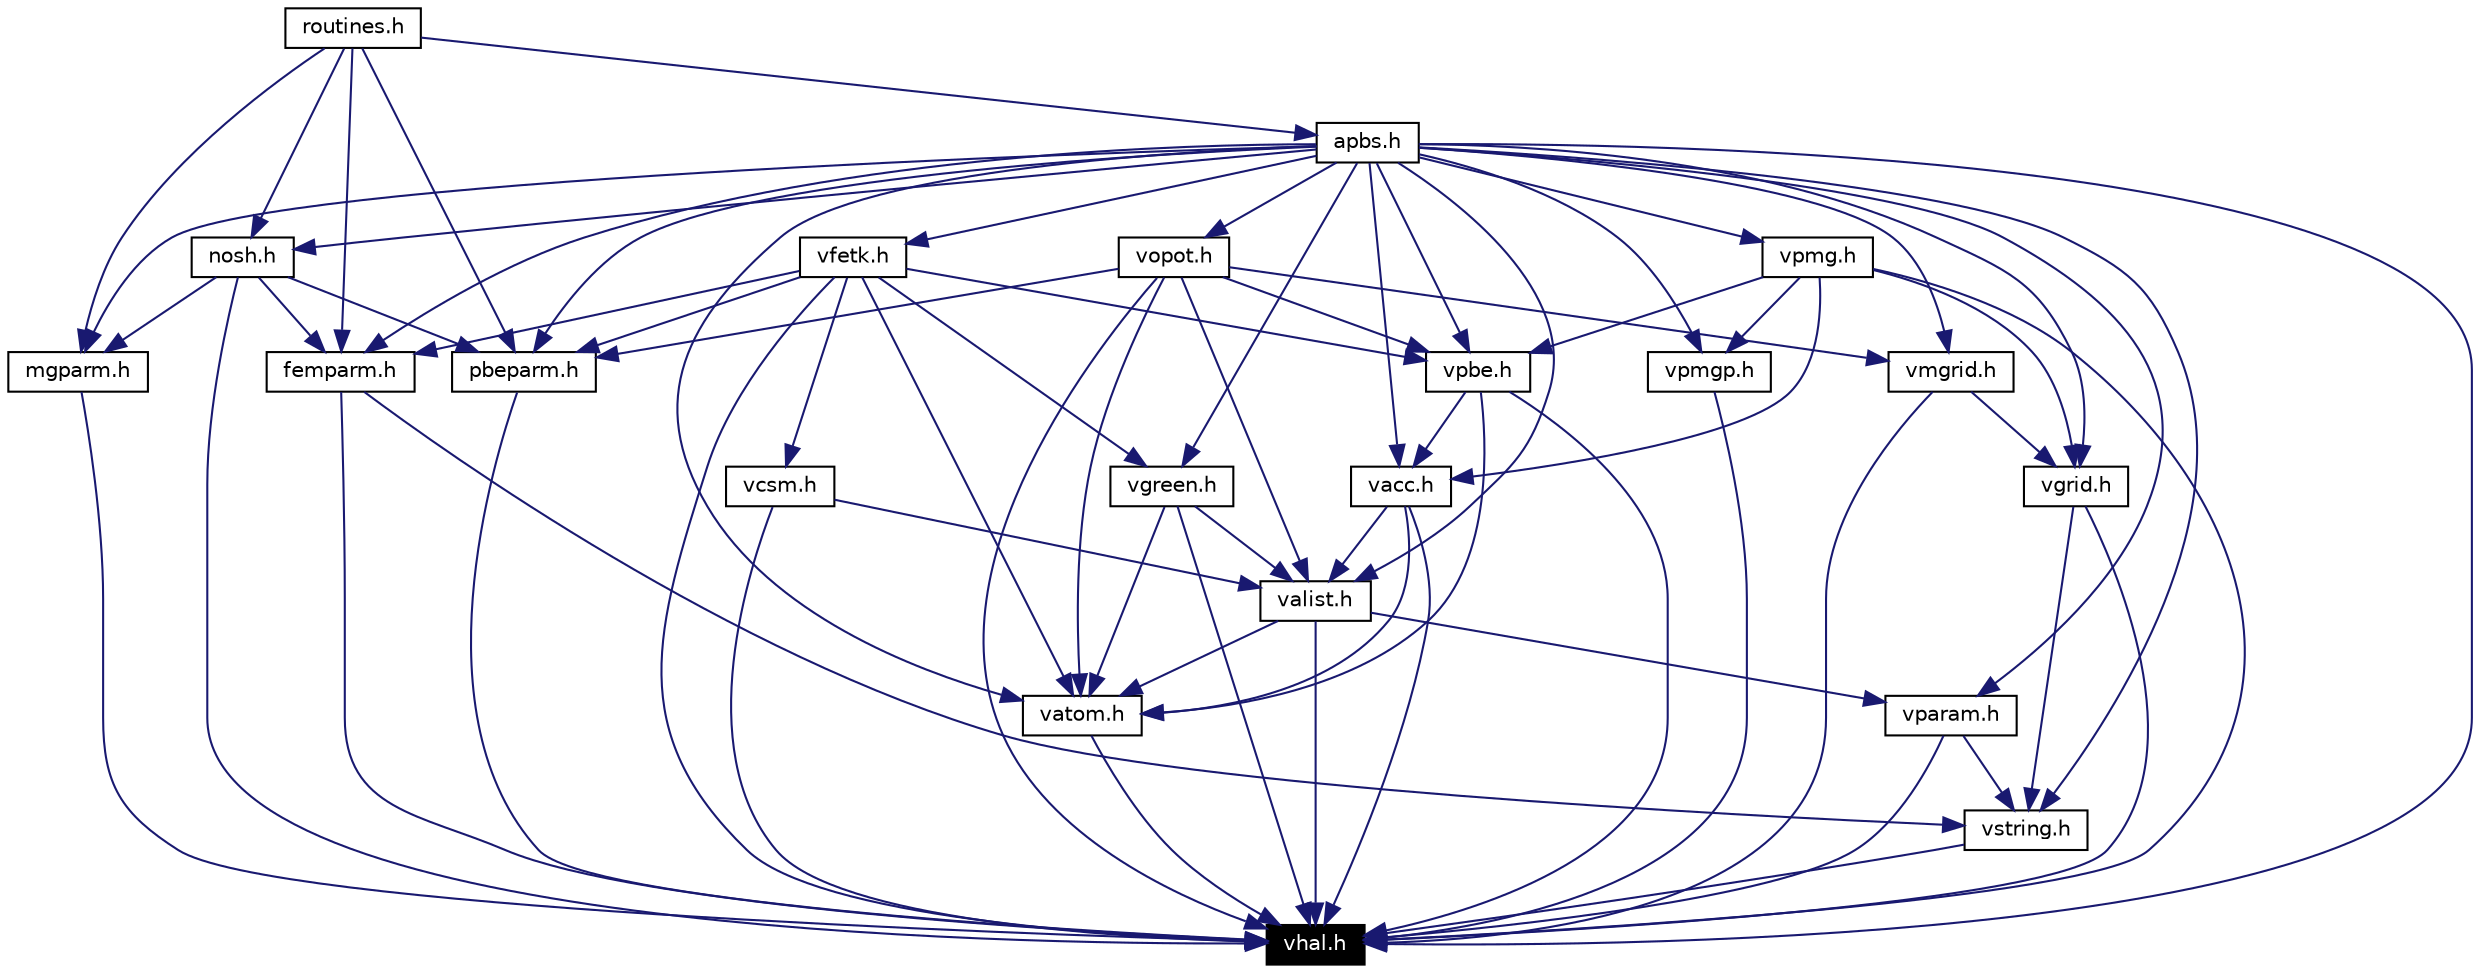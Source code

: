digraph inheritance
{
  Node200 [shape="box",label="vhal.h",fontsize=10,height=0.2,width=0.4,fontname="Helvetica",color="black",style="filled" fontcolor="white"];
  Node201 -> Node200 [color="midnightblue",fontsize=10,style="solid",fontname="Helvetica"];
  Node201 [shape="box",label="vgrid.h",fontsize=10,height=0.2,width=0.4,fontname="Helvetica",color="black",URL="$vgrid_8h.html"];
  Node202 -> Node201 [color="midnightblue",fontsize=10,style="solid",fontname="Helvetica"];
  Node202 [shape="box",label="vmgrid.h",fontsize=10,height=0.2,width=0.4,fontname="Helvetica",color="black",URL="$vmgrid_8h.html"];
  Node203 -> Node202 [color="midnightblue",fontsize=10,style="solid",fontname="Helvetica"];
  Node203 [shape="box",label="vopot.h",fontsize=10,height=0.2,width=0.4,fontname="Helvetica",color="black",URL="$vopot_8h.html"];
  Node204 -> Node203 [color="midnightblue",fontsize=10,style="solid",fontname="Helvetica"];
  Node204 [shape="box",label="apbs.h",fontsize=10,height=0.2,width=0.4,fontname="Helvetica",color="black",URL="$apbs_8h.html"];
  Node205 -> Node204 [color="midnightblue",fontsize=10,style="solid",fontname="Helvetica"];
  Node205 [shape="box",label="routines.h",fontsize=10,height=0.2,width=0.4,fontname="Helvetica",color="black",URL="$routines_8h.html"];
  Node204 -> Node202 [color="midnightblue",fontsize=10,style="solid",fontname="Helvetica"];
  Node206 -> Node201 [color="midnightblue",fontsize=10,style="solid",fontname="Helvetica"];
  Node206 [shape="box",label="vpmg.h",fontsize=10,height=0.2,width=0.4,fontname="Helvetica",color="black",URL="$vpmg_8h.html"];
  Node204 -> Node206 [color="midnightblue",fontsize=10,style="solid",fontname="Helvetica"];
  Node204 -> Node201 [color="midnightblue",fontsize=10,style="solid",fontname="Helvetica"];
  Node202 -> Node200 [color="midnightblue",fontsize=10,style="solid",fontname="Helvetica"];
  Node203 -> Node200 [color="midnightblue",fontsize=10,style="solid",fontname="Helvetica"];
  Node206 -> Node200 [color="midnightblue",fontsize=10,style="solid",fontname="Helvetica"];
  Node207 -> Node200 [color="midnightblue",fontsize=10,style="solid",fontname="Helvetica"];
  Node207 [shape="box",label="vpmgp.h",fontsize=10,height=0.2,width=0.4,fontname="Helvetica",color="black",URL="$vpmgp_8h.html"];
  Node206 -> Node207 [color="midnightblue",fontsize=10,style="solid",fontname="Helvetica"];
  Node204 -> Node207 [color="midnightblue",fontsize=10,style="solid",fontname="Helvetica"];
  Node208 -> Node200 [color="midnightblue",fontsize=10,style="solid",fontname="Helvetica"];
  Node208 [shape="box",label="femparm.h",fontsize=10,height=0.2,width=0.4,fontname="Helvetica",color="black",URL="$femparm_8h.html"];
  Node209 -> Node208 [color="midnightblue",fontsize=10,style="solid",fontname="Helvetica"];
  Node209 [shape="box",label="nosh.h",fontsize=10,height=0.2,width=0.4,fontname="Helvetica",color="black",URL="$nosh_8h.html"];
  Node204 -> Node209 [color="midnightblue",fontsize=10,style="solid",fontname="Helvetica"];
  Node205 -> Node209 [color="midnightblue",fontsize=10,style="solid",fontname="Helvetica"];
  Node210 -> Node208 [color="midnightblue",fontsize=10,style="solid",fontname="Helvetica"];
  Node210 [shape="box",label="vfetk.h",fontsize=10,height=0.2,width=0.4,fontname="Helvetica",color="black",URL="$vfetk_8h.html"];
  Node204 -> Node210 [color="midnightblue",fontsize=10,style="solid",fontname="Helvetica"];
  Node204 -> Node208 [color="midnightblue",fontsize=10,style="solid",fontname="Helvetica"];
  Node205 -> Node208 [color="midnightblue",fontsize=10,style="solid",fontname="Helvetica"];
  Node211 -> Node200 [color="midnightblue",fontsize=10,style="solid",fontname="Helvetica"];
  Node211 [shape="box",label="mgparm.h",fontsize=10,height=0.2,width=0.4,fontname="Helvetica",color="black",URL="$mgparm_8h.html"];
  Node209 -> Node211 [color="midnightblue",fontsize=10,style="solid",fontname="Helvetica"];
  Node204 -> Node211 [color="midnightblue",fontsize=10,style="solid",fontname="Helvetica"];
  Node205 -> Node211 [color="midnightblue",fontsize=10,style="solid",fontname="Helvetica"];
  Node209 -> Node200 [color="midnightblue",fontsize=10,style="solid",fontname="Helvetica"];
  Node212 -> Node200 [color="midnightblue",fontsize=10,style="solid",fontname="Helvetica"];
  Node212 [shape="box",label="pbeparm.h",fontsize=10,height=0.2,width=0.4,fontname="Helvetica",color="black",URL="$pbeparm_8h.html"];
  Node203 -> Node212 [color="midnightblue",fontsize=10,style="solid",fontname="Helvetica"];
  Node209 -> Node212 [color="midnightblue",fontsize=10,style="solid",fontname="Helvetica"];
  Node210 -> Node212 [color="midnightblue",fontsize=10,style="solid",fontname="Helvetica"];
  Node204 -> Node212 [color="midnightblue",fontsize=10,style="solid",fontname="Helvetica"];
  Node205 -> Node212 [color="midnightblue",fontsize=10,style="solid",fontname="Helvetica"];
  Node213 -> Node200 [color="midnightblue",fontsize=10,style="solid",fontname="Helvetica"];
  Node213 [shape="box",label="vacc.h",fontsize=10,height=0.2,width=0.4,fontname="Helvetica",color="black",URL="$vacc_8h.html"];
  Node206 -> Node213 [color="midnightblue",fontsize=10,style="solid",fontname="Helvetica"];
  Node214 -> Node213 [color="midnightblue",fontsize=10,style="solid",fontname="Helvetica"];
  Node214 [shape="box",label="vpbe.h",fontsize=10,height=0.2,width=0.4,fontname="Helvetica",color="black",URL="$vpbe_8h.html"];
  Node203 -> Node214 [color="midnightblue",fontsize=10,style="solid",fontname="Helvetica"];
  Node206 -> Node214 [color="midnightblue",fontsize=10,style="solid",fontname="Helvetica"];
  Node210 -> Node214 [color="midnightblue",fontsize=10,style="solid",fontname="Helvetica"];
  Node204 -> Node214 [color="midnightblue",fontsize=10,style="solid",fontname="Helvetica"];
  Node204 -> Node213 [color="midnightblue",fontsize=10,style="solid",fontname="Helvetica"];
  Node215 -> Node200 [color="midnightblue",fontsize=10,style="solid",fontname="Helvetica"];
  Node215 [shape="box",label="valist.h",fontsize=10,height=0.2,width=0.4,fontname="Helvetica",color="black",URL="$valist_8h.html"];
  Node203 -> Node215 [color="midnightblue",fontsize=10,style="solid",fontname="Helvetica"];
  Node213 -> Node215 [color="midnightblue",fontsize=10,style="solid",fontname="Helvetica"];
  Node216 -> Node215 [color="midnightblue",fontsize=10,style="solid",fontname="Helvetica"];
  Node216 [shape="box",label="vgreen.h",fontsize=10,height=0.2,width=0.4,fontname="Helvetica",color="black",URL="$vgreen_8h.html"];
  Node210 -> Node216 [color="midnightblue",fontsize=10,style="solid",fontname="Helvetica"];
  Node204 -> Node216 [color="midnightblue",fontsize=10,style="solid",fontname="Helvetica"];
  Node217 -> Node215 [color="midnightblue",fontsize=10,style="solid",fontname="Helvetica"];
  Node217 [shape="box",label="vcsm.h",fontsize=10,height=0.2,width=0.4,fontname="Helvetica",color="black",URL="$vcsm_8h.html"];
  Node210 -> Node217 [color="midnightblue",fontsize=10,style="solid",fontname="Helvetica"];
  Node204 -> Node215 [color="midnightblue",fontsize=10,style="solid",fontname="Helvetica"];
  Node218 -> Node200 [color="midnightblue",fontsize=10,style="solid",fontname="Helvetica"];
  Node218 [shape="box",label="vatom.h",fontsize=10,height=0.2,width=0.4,fontname="Helvetica",color="black",URL="$vatom_8h.html"];
  Node203 -> Node218 [color="midnightblue",fontsize=10,style="solid",fontname="Helvetica"];
  Node213 -> Node218 [color="midnightblue",fontsize=10,style="solid",fontname="Helvetica"];
  Node215 -> Node218 [color="midnightblue",fontsize=10,style="solid",fontname="Helvetica"];
  Node216 -> Node218 [color="midnightblue",fontsize=10,style="solid",fontname="Helvetica"];
  Node214 -> Node218 [color="midnightblue",fontsize=10,style="solid",fontname="Helvetica"];
  Node210 -> Node218 [color="midnightblue",fontsize=10,style="solid",fontname="Helvetica"];
  Node204 -> Node218 [color="midnightblue",fontsize=10,style="solid",fontname="Helvetica"];
  Node216 -> Node200 [color="midnightblue",fontsize=10,style="solid",fontname="Helvetica"];
  Node219 -> Node200 [color="midnightblue",fontsize=10,style="solid",fontname="Helvetica"];
  Node219 [shape="box",label="vparam.h",fontsize=10,height=0.2,width=0.4,fontname="Helvetica",color="black",URL="$vparam_8h.html"];
  Node215 -> Node219 [color="midnightblue",fontsize=10,style="solid",fontname="Helvetica"];
  Node204 -> Node219 [color="midnightblue",fontsize=10,style="solid",fontname="Helvetica"];
  Node214 -> Node200 [color="midnightblue",fontsize=10,style="solid",fontname="Helvetica"];
  Node220 -> Node200 [color="midnightblue",fontsize=10,style="solid",fontname="Helvetica"];
  Node220 [shape="box",label="vstring.h",fontsize=10,height=0.2,width=0.4,fontname="Helvetica",color="black",URL="$vstring_8h.html"];
  Node201 -> Node220 [color="midnightblue",fontsize=10,style="solid",fontname="Helvetica"];
  Node208 -> Node220 [color="midnightblue",fontsize=10,style="solid",fontname="Helvetica"];
  Node219 -> Node220 [color="midnightblue",fontsize=10,style="solid",fontname="Helvetica"];
  Node204 -> Node220 [color="midnightblue",fontsize=10,style="solid",fontname="Helvetica"];
  Node217 -> Node200 [color="midnightblue",fontsize=10,style="solid",fontname="Helvetica"];
  Node210 -> Node200 [color="midnightblue",fontsize=10,style="solid",fontname="Helvetica"];
  Node204 -> Node200 [color="midnightblue",fontsize=10,style="solid",fontname="Helvetica"];
}
